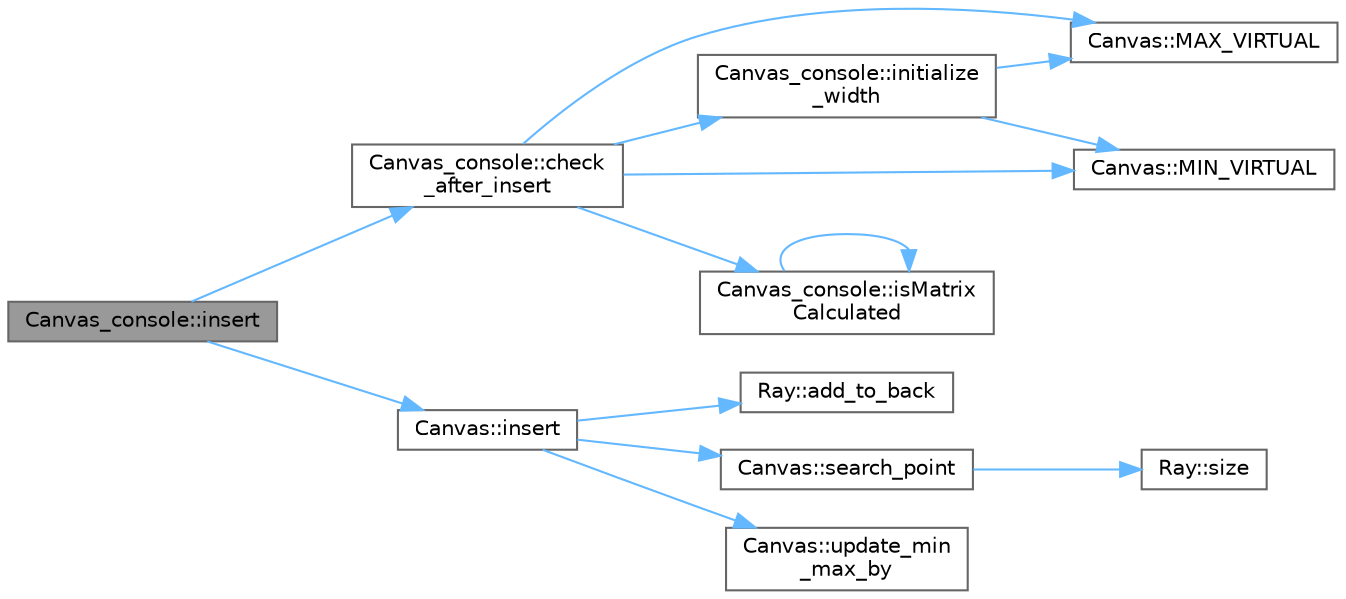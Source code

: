digraph "Canvas_console::insert"
{
 // LATEX_PDF_SIZE
  bgcolor="transparent";
  edge [fontname=Helvetica,fontsize=10,labelfontname=Helvetica,labelfontsize=10];
  node [fontname=Helvetica,fontsize=10,shape=box,height=0.2,width=0.4];
  rankdir="LR";
  Node1 [label="Canvas_console::insert",height=0.2,width=0.4,color="gray40", fillcolor="grey60", style="filled", fontcolor="black",tooltip=" "];
  Node1 -> Node2 [color="steelblue1",style="solid"];
  Node2 [label="Canvas_console::check\l_after_insert",height=0.2,width=0.4,color="grey40", fillcolor="white", style="filled",URL="$class_canvas__console.html#ac4a39ecd35779da427ad2aa276130d5b",tooltip=" "];
  Node2 -> Node3 [color="steelblue1",style="solid"];
  Node3 [label="Canvas_console::initialize\l_width",height=0.2,width=0.4,color="grey40", fillcolor="white", style="filled",URL="$class_canvas__console.html#a060001297743379cda024ebfc9d3e5cb",tooltip=" "];
  Node3 -> Node4 [color="steelblue1",style="solid"];
  Node4 [label="Canvas::MAX_VIRTUAL",height=0.2,width=0.4,color="grey40", fillcolor="white", style="filled",URL="$class_canvas.html#abc9fcfb1752edf58baecab4d112b32ae",tooltip=" "];
  Node3 -> Node5 [color="steelblue1",style="solid"];
  Node5 [label="Canvas::MIN_VIRTUAL",height=0.2,width=0.4,color="grey40", fillcolor="white", style="filled",URL="$class_canvas.html#af22370809c000769172b4ab018208ba2",tooltip=" "];
  Node2 -> Node6 [color="steelblue1",style="solid"];
  Node6 [label="Canvas_console::isMatrix\lCalculated",height=0.2,width=0.4,color="grey40", fillcolor="white", style="filled",URL="$class_canvas__console.html#a86392d13220497c16a9e7d4afaeccf7f",tooltip=" "];
  Node6 -> Node6 [color="steelblue1",style="solid"];
  Node2 -> Node4 [color="steelblue1",style="solid"];
  Node2 -> Node5 [color="steelblue1",style="solid"];
  Node1 -> Node7 [color="steelblue1",style="solid"];
  Node7 [label="Canvas::insert",height=0.2,width=0.4,color="grey40", fillcolor="white", style="filled",URL="$class_canvas.html#a4a427aa5ce6cea39f3123f52207ec7ea",tooltip=" "];
  Node7 -> Node8 [color="steelblue1",style="solid"];
  Node8 [label="Ray::add_to_back",height=0.2,width=0.4,color="grey40", fillcolor="white", style="filled",URL="$class_ray.html#a935a6504b1f2952b2b6ee6f148262c27",tooltip=" "];
  Node7 -> Node9 [color="steelblue1",style="solid"];
  Node9 [label="Canvas::search_point",height=0.2,width=0.4,color="grey40", fillcolor="white", style="filled",URL="$class_canvas.html#a2b8130bac44abbc2b9014a6421c45028",tooltip="insert without repetition"];
  Node9 -> Node10 [color="steelblue1",style="solid"];
  Node10 [label="Ray::size",height=0.2,width=0.4,color="grey40", fillcolor="white", style="filled",URL="$class_ray.html#a5433e5f6205bb963ddb43519022553b4",tooltip=" "];
  Node7 -> Node11 [color="steelblue1",style="solid"];
  Node11 [label="Canvas::update_min\l_max_by",height=0.2,width=0.4,color="grey40", fillcolor="white", style="filled",URL="$class_canvas.html#acddf046b4fc5b2ae2240fe2a00d3b5ca",tooltip=" "];
}
